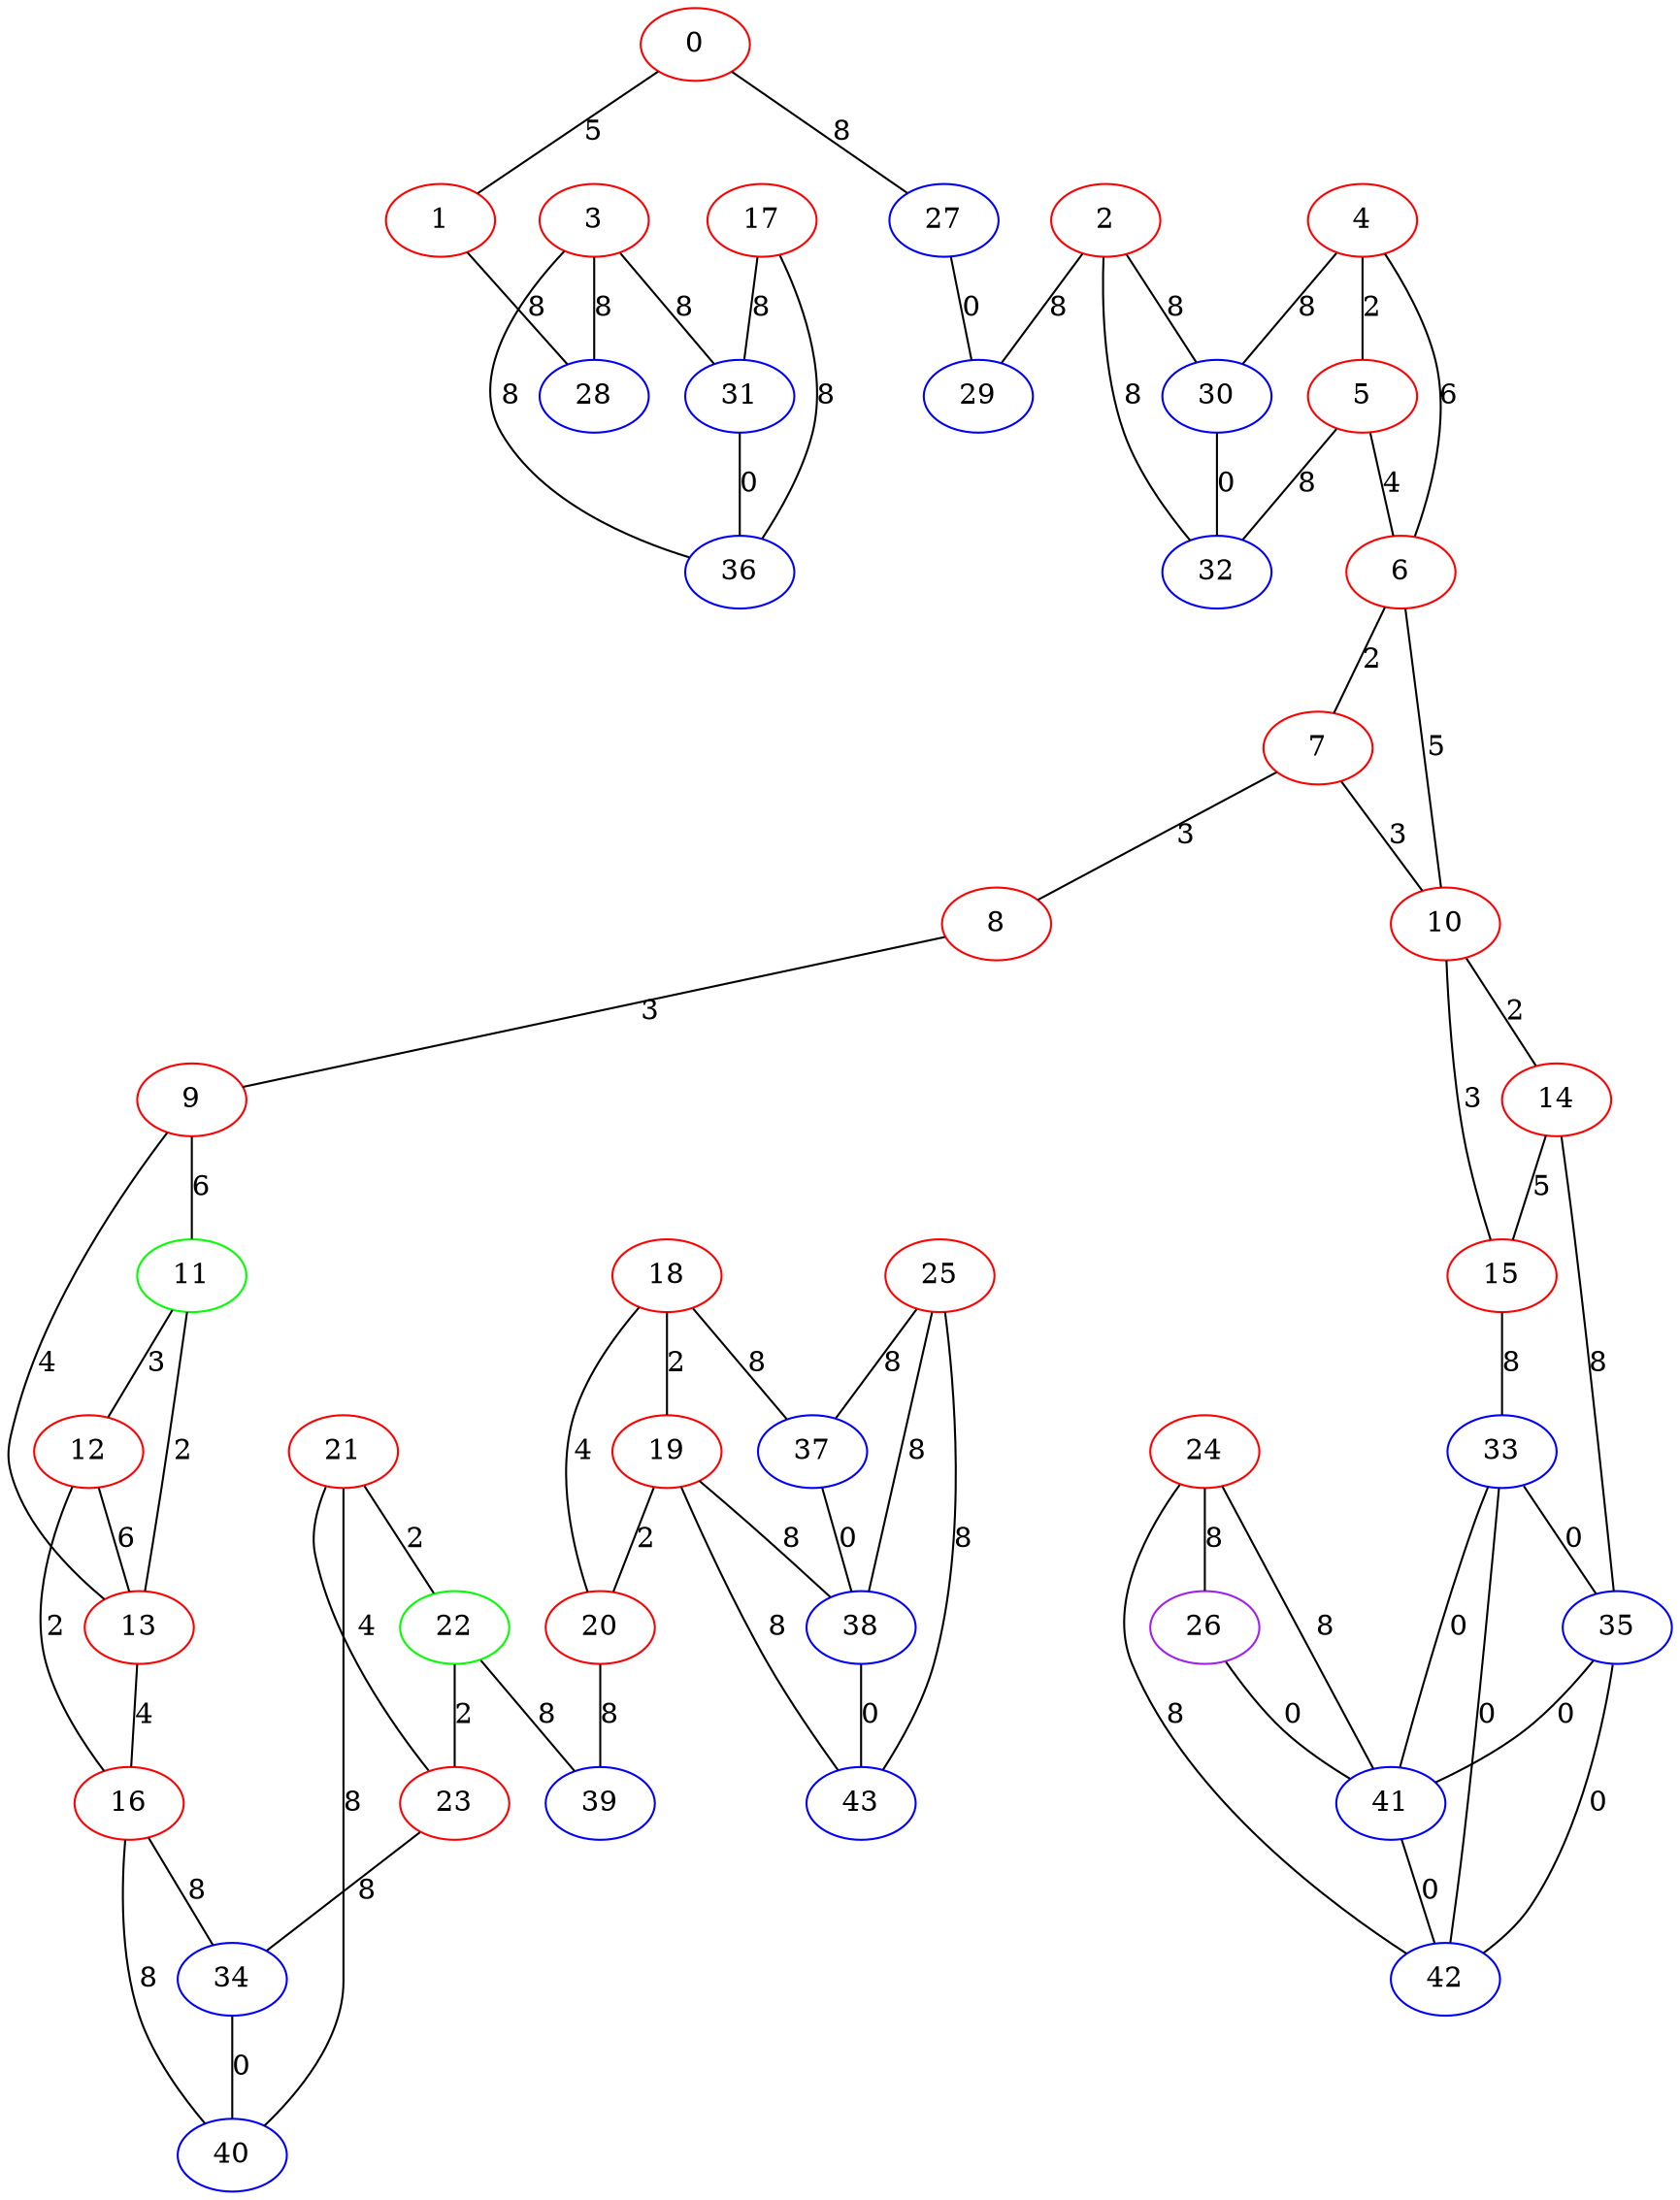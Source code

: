 graph "" {
0 [color=red, weight=1];
1 [color=red, weight=1];
2 [color=red, weight=1];
3 [color=red, weight=1];
4 [color=red, weight=1];
5 [color=red, weight=1];
6 [color=red, weight=1];
7 [color=red, weight=1];
8 [color=red, weight=1];
9 [color=red, weight=1];
10 [color=red, weight=1];
11 [color=green, weight=2];
12 [color=red, weight=1];
13 [color=red, weight=1];
14 [color=red, weight=1];
15 [color=red, weight=1];
16 [color=red, weight=1];
17 [color=red, weight=1];
18 [color=red, weight=1];
19 [color=red, weight=1];
20 [color=red, weight=1];
21 [color=red, weight=1];
22 [color=green, weight=2];
23 [color=red, weight=1];
24 [color=red, weight=1];
25 [color=red, weight=1];
26 [color=purple, weight=4];
27 [color=blue, weight=3];
28 [color=blue, weight=3];
29 [color=blue, weight=3];
30 [color=blue, weight=3];
31 [color=blue, weight=3];
32 [color=blue, weight=3];
33 [color=blue, weight=3];
34 [color=blue, weight=3];
35 [color=blue, weight=3];
36 [color=blue, weight=3];
37 [color=blue, weight=3];
38 [color=blue, weight=3];
39 [color=blue, weight=3];
40 [color=blue, weight=3];
41 [color=blue, weight=3];
42 [color=blue, weight=3];
43 [color=blue, weight=3];
0 -- 1  [key=0, label=5];
0 -- 27  [key=0, label=8];
1 -- 28  [key=0, label=8];
2 -- 32  [key=0, label=8];
2 -- 29  [key=0, label=8];
2 -- 30  [key=0, label=8];
3 -- 28  [key=0, label=8];
3 -- 36  [key=0, label=8];
3 -- 31  [key=0, label=8];
4 -- 30  [key=0, label=8];
4 -- 5  [key=0, label=2];
4 -- 6  [key=0, label=6];
5 -- 32  [key=0, label=8];
5 -- 6  [key=0, label=4];
6 -- 10  [key=0, label=5];
6 -- 7  [key=0, label=2];
7 -- 8  [key=0, label=3];
7 -- 10  [key=0, label=3];
8 -- 9  [key=0, label=3];
9 -- 11  [key=0, label=6];
9 -- 13  [key=0, label=4];
10 -- 14  [key=0, label=2];
10 -- 15  [key=0, label=3];
11 -- 12  [key=0, label=3];
11 -- 13  [key=0, label=2];
12 -- 16  [key=0, label=2];
12 -- 13  [key=0, label=6];
13 -- 16  [key=0, label=4];
14 -- 35  [key=0, label=8];
14 -- 15  [key=0, label=5];
15 -- 33  [key=0, label=8];
16 -- 40  [key=0, label=8];
16 -- 34  [key=0, label=8];
17 -- 36  [key=0, label=8];
17 -- 31  [key=0, label=8];
18 -- 19  [key=0, label=2];
18 -- 20  [key=0, label=4];
18 -- 37  [key=0, label=8];
19 -- 43  [key=0, label=8];
19 -- 20  [key=0, label=2];
19 -- 38  [key=0, label=8];
20 -- 39  [key=0, label=8];
21 -- 40  [key=0, label=8];
21 -- 22  [key=0, label=2];
21 -- 23  [key=0, label=4];
22 -- 39  [key=0, label=8];
22 -- 23  [key=0, label=2];
23 -- 34  [key=0, label=8];
24 -- 41  [key=0, label=8];
24 -- 42  [key=0, label=8];
24 -- 26  [key=0, label=8];
25 -- 43  [key=0, label=8];
25 -- 37  [key=0, label=8];
25 -- 38  [key=0, label=8];
26 -- 41  [key=0, label=0];
27 -- 29  [key=0, label=0];
30 -- 32  [key=0, label=0];
31 -- 36  [key=0, label=0];
33 -- 41  [key=0, label=0];
33 -- 42  [key=0, label=0];
33 -- 35  [key=0, label=0];
34 -- 40  [key=0, label=0];
35 -- 42  [key=0, label=0];
35 -- 41  [key=0, label=0];
37 -- 38  [key=0, label=0];
38 -- 43  [key=0, label=0];
41 -- 42  [key=0, label=0];
}
